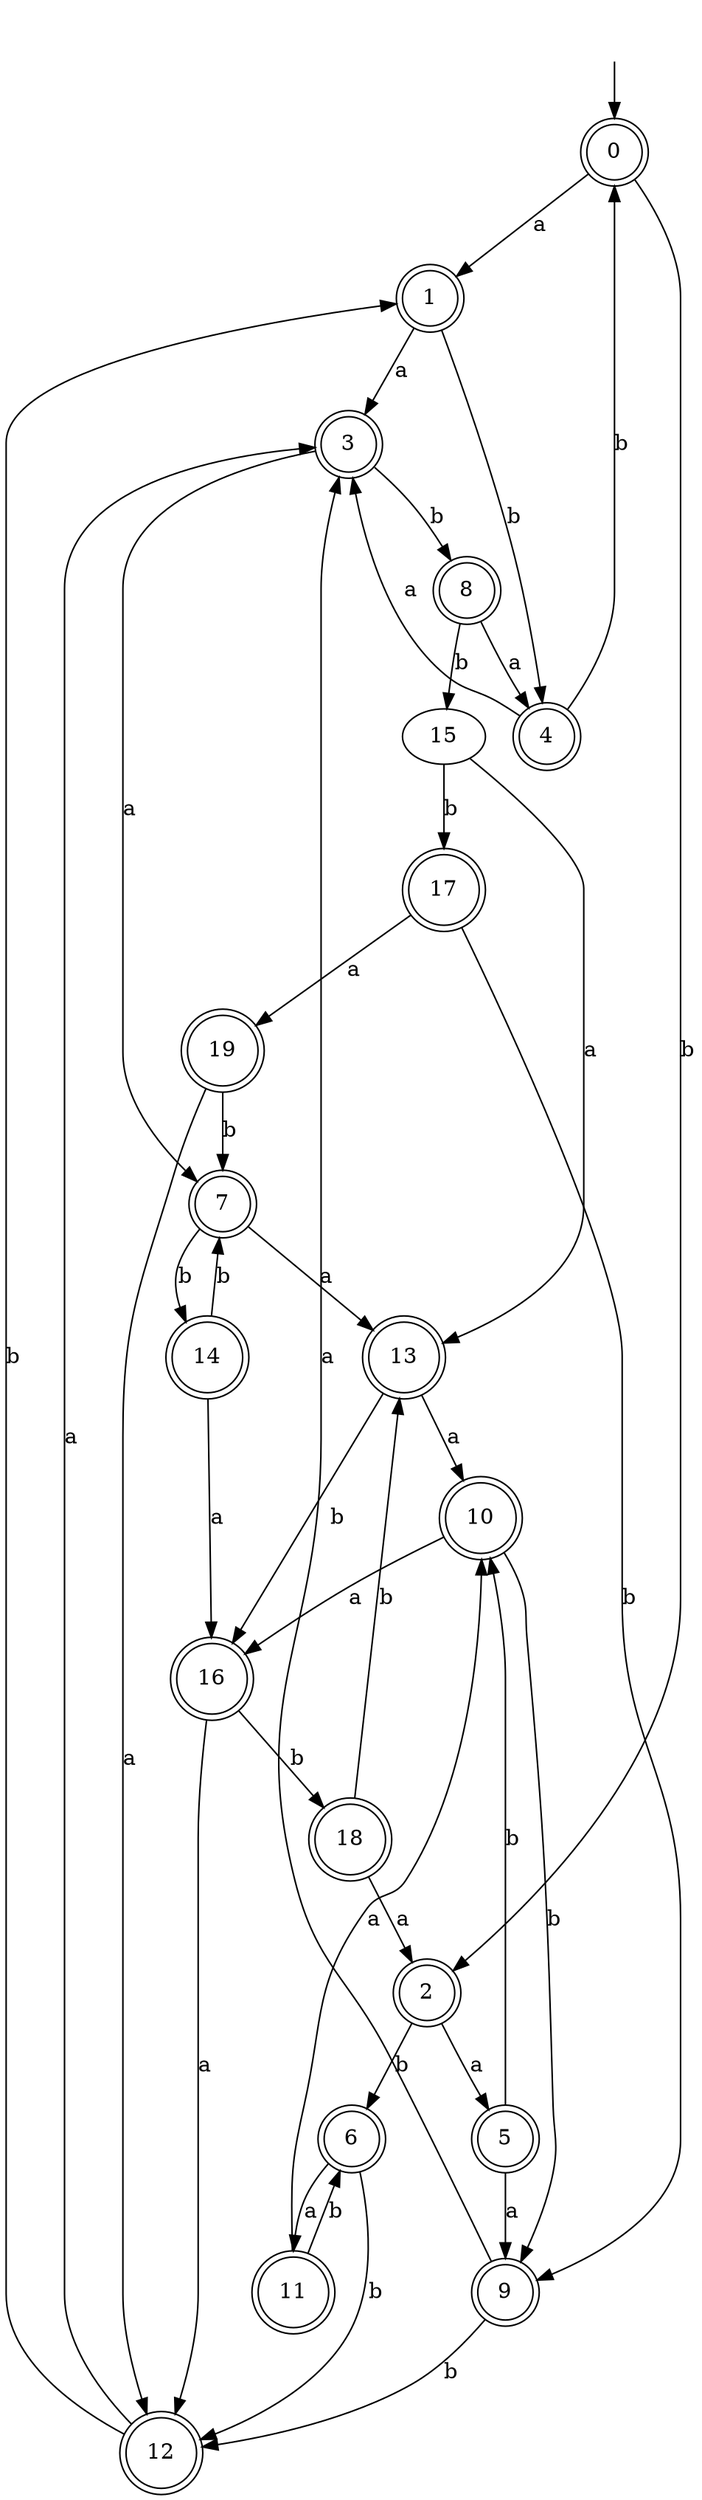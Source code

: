 digraph RandomDFA {
  __start0 [label="", shape=none];
  __start0 -> 0 [label=""];
  0 [shape=circle] [shape=doublecircle]
  0 -> 1 [label="a"]
  0 -> 2 [label="b"]
  1 [shape=doublecircle]
  1 -> 3 [label="a"]
  1 -> 4 [label="b"]
  2 [shape=doublecircle]
  2 -> 5 [label="a"]
  2 -> 6 [label="b"]
  3 [shape=doublecircle]
  3 -> 7 [label="a"]
  3 -> 8 [label="b"]
  4 [shape=doublecircle]
  4 -> 3 [label="a"]
  4 -> 0 [label="b"]
  5 [shape=doublecircle]
  5 -> 9 [label="a"]
  5 -> 10 [label="b"]
  6 [shape=doublecircle]
  6 -> 11 [label="a"]
  6 -> 12 [label="b"]
  7 [shape=doublecircle]
  7 -> 13 [label="a"]
  7 -> 14 [label="b"]
  8 [shape=doublecircle]
  8 -> 4 [label="a"]
  8 -> 15 [label="b"]
  9 [shape=doublecircle]
  9 -> 3 [label="a"]
  9 -> 12 [label="b"]
  10 [shape=doublecircle]
  10 -> 16 [label="a"]
  10 -> 9 [label="b"]
  11 [shape=doublecircle]
  11 -> 10 [label="a"]
  11 -> 6 [label="b"]
  12 [shape=doublecircle]
  12 -> 3 [label="a"]
  12 -> 1 [label="b"]
  13 [shape=doublecircle]
  13 -> 10 [label="a"]
  13 -> 16 [label="b"]
  14 [shape=doublecircle]
  14 -> 16 [label="a"]
  14 -> 7 [label="b"]
  15
  15 -> 13 [label="a"]
  15 -> 17 [label="b"]
  16 [shape=doublecircle]
  16 -> 12 [label="a"]
  16 -> 18 [label="b"]
  17 [shape=doublecircle]
  17 -> 19 [label="a"]
  17 -> 9 [label="b"]
  18 [shape=doublecircle]
  18 -> 2 [label="a"]
  18 -> 13 [label="b"]
  19 [shape=doublecircle]
  19 -> 12 [label="a"]
  19 -> 7 [label="b"]
}
